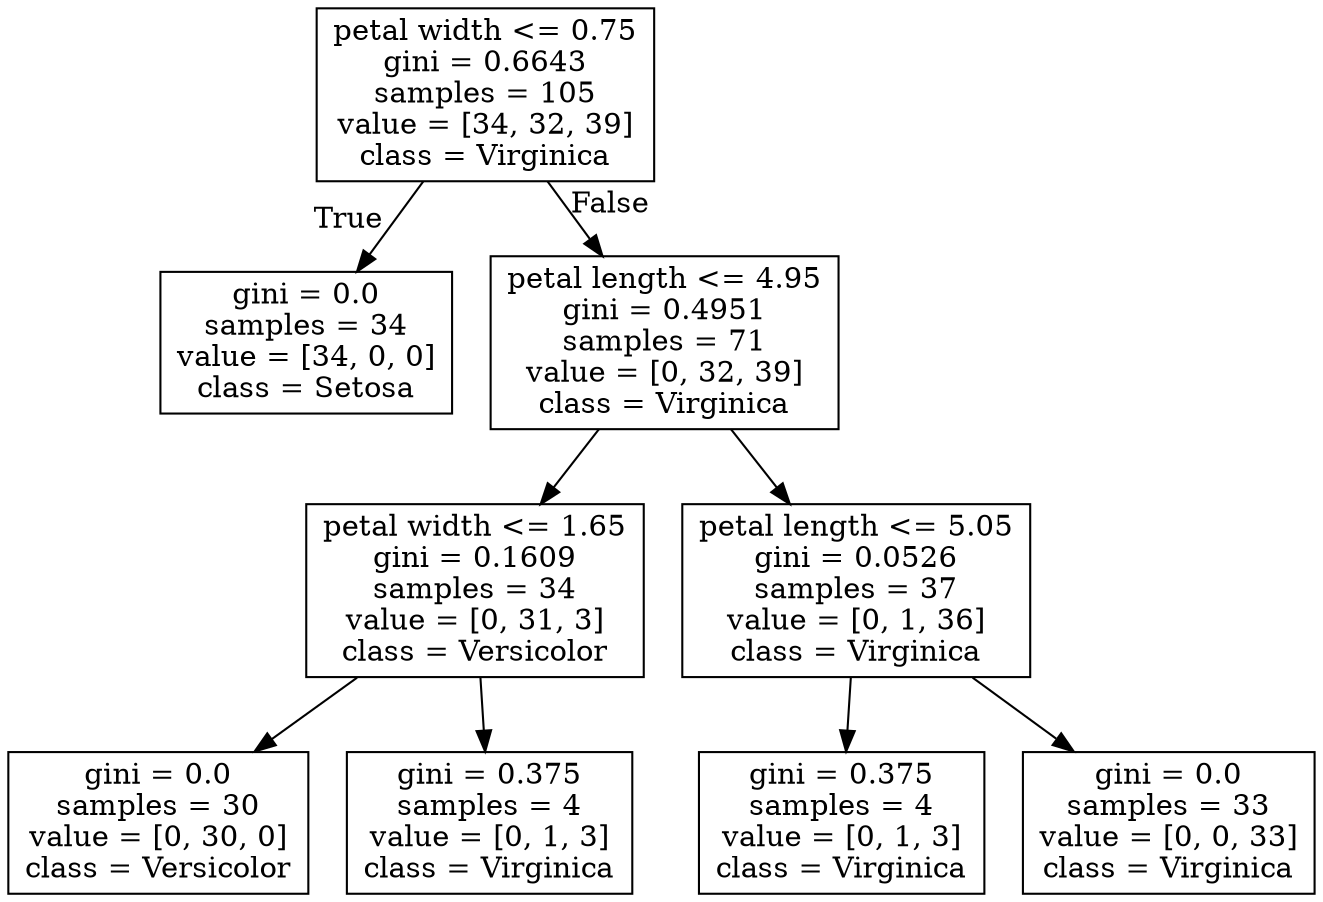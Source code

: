 digraph Tree {
node [shape=box] ;
0 [label="petal width <= 0.75\ngini = 0.6643\nsamples = 105\nvalue = [34, 32, 39]\nclass = Virginica"] ;
1 [label="gini = 0.0\nsamples = 34\nvalue = [34, 0, 0]\nclass = Setosa"] ;
0 -> 1 [labeldistance=2.5, labelangle=45, headlabel="True"] ;
2 [label="petal length <= 4.95\ngini = 0.4951\nsamples = 71\nvalue = [0, 32, 39]\nclass = Virginica"] ;
0 -> 2 [labeldistance=2.5, labelangle=-45, headlabel="False"] ;
3 [label="petal width <= 1.65\ngini = 0.1609\nsamples = 34\nvalue = [0, 31, 3]\nclass = Versicolor"] ;
2 -> 3 ;
4 [label="gini = 0.0\nsamples = 30\nvalue = [0, 30, 0]\nclass = Versicolor"] ;
3 -> 4 ;
5 [label="gini = 0.375\nsamples = 4\nvalue = [0, 1, 3]\nclass = Virginica"] ;
3 -> 5 ;
6 [label="petal length <= 5.05\ngini = 0.0526\nsamples = 37\nvalue = [0, 1, 36]\nclass = Virginica"] ;
2 -> 6 ;
7 [label="gini = 0.375\nsamples = 4\nvalue = [0, 1, 3]\nclass = Virginica"] ;
6 -> 7 ;
8 [label="gini = 0.0\nsamples = 33\nvalue = [0, 0, 33]\nclass = Virginica"] ;
6 -> 8 ;
}